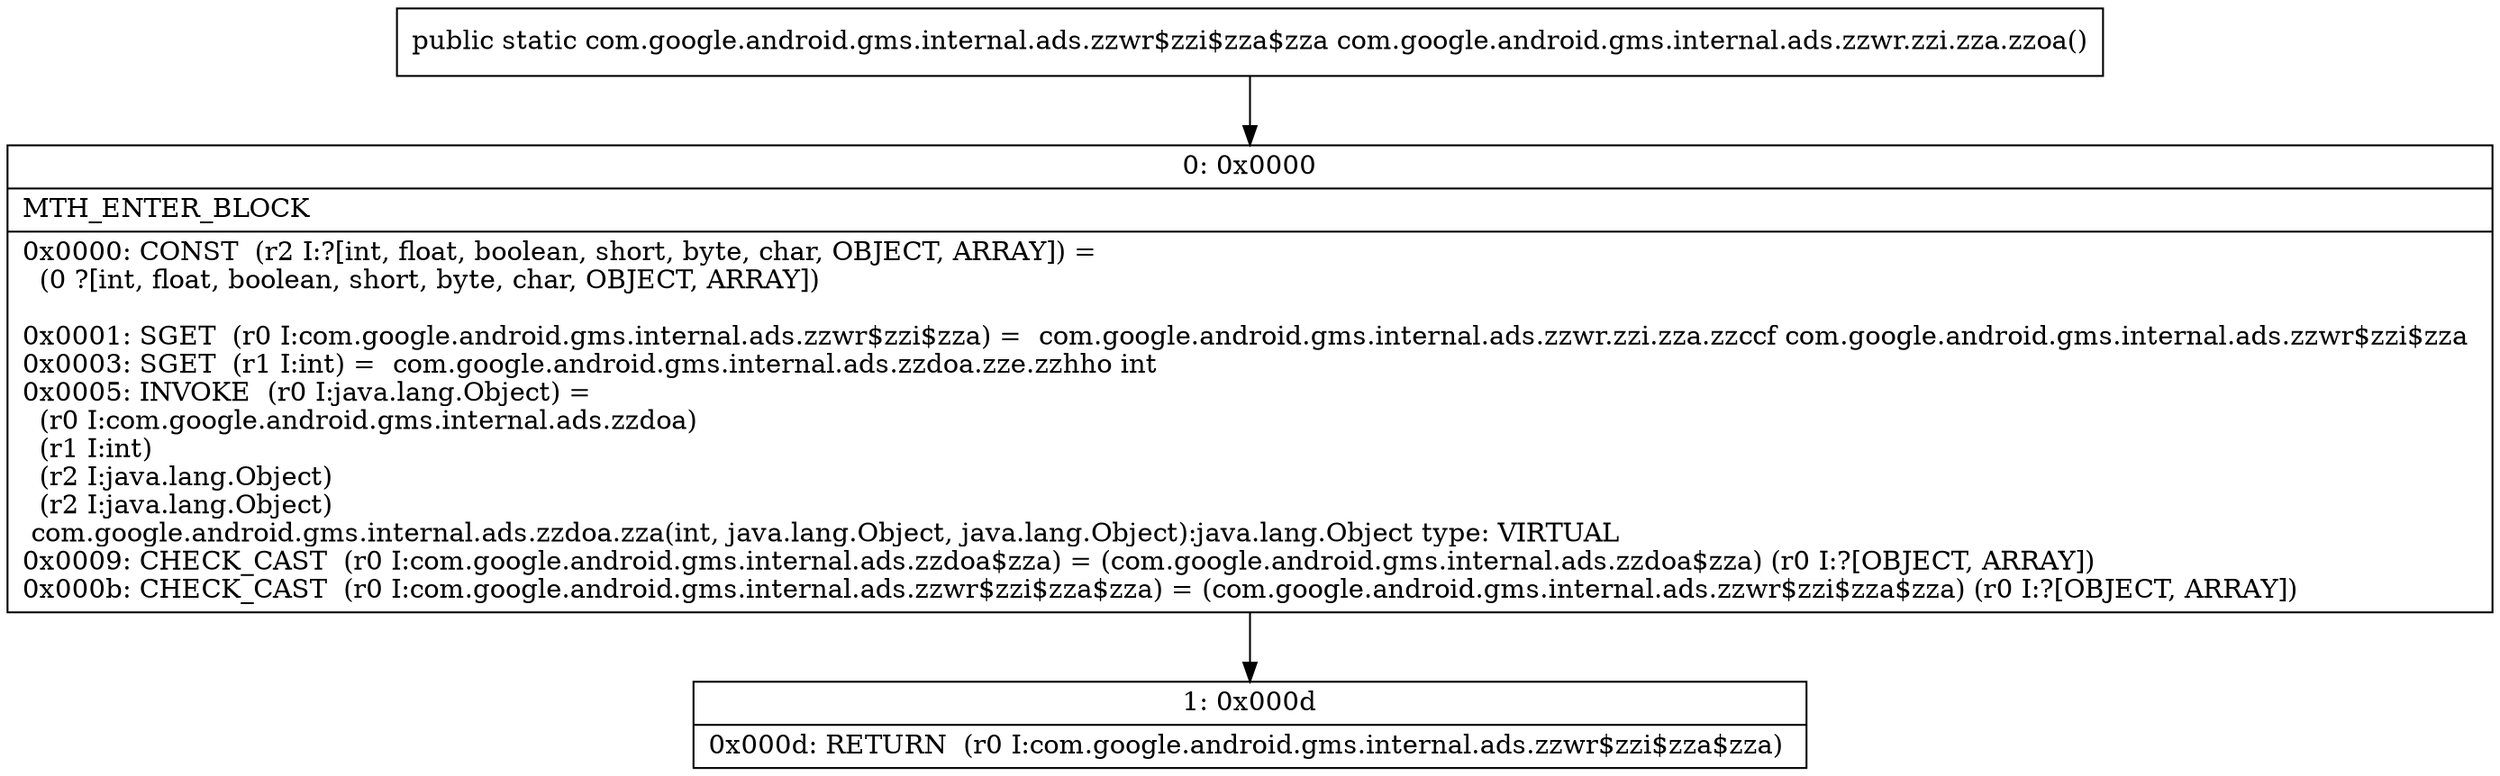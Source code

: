 digraph "CFG forcom.google.android.gms.internal.ads.zzwr.zzi.zza.zzoa()Lcom\/google\/android\/gms\/internal\/ads\/zzwr$zzi$zza$zza;" {
Node_0 [shape=record,label="{0\:\ 0x0000|MTH_ENTER_BLOCK\l|0x0000: CONST  (r2 I:?[int, float, boolean, short, byte, char, OBJECT, ARRAY]) = \l  (0 ?[int, float, boolean, short, byte, char, OBJECT, ARRAY])\l \l0x0001: SGET  (r0 I:com.google.android.gms.internal.ads.zzwr$zzi$zza) =  com.google.android.gms.internal.ads.zzwr.zzi.zza.zzccf com.google.android.gms.internal.ads.zzwr$zzi$zza \l0x0003: SGET  (r1 I:int) =  com.google.android.gms.internal.ads.zzdoa.zze.zzhho int \l0x0005: INVOKE  (r0 I:java.lang.Object) = \l  (r0 I:com.google.android.gms.internal.ads.zzdoa)\l  (r1 I:int)\l  (r2 I:java.lang.Object)\l  (r2 I:java.lang.Object)\l com.google.android.gms.internal.ads.zzdoa.zza(int, java.lang.Object, java.lang.Object):java.lang.Object type: VIRTUAL \l0x0009: CHECK_CAST  (r0 I:com.google.android.gms.internal.ads.zzdoa$zza) = (com.google.android.gms.internal.ads.zzdoa$zza) (r0 I:?[OBJECT, ARRAY]) \l0x000b: CHECK_CAST  (r0 I:com.google.android.gms.internal.ads.zzwr$zzi$zza$zza) = (com.google.android.gms.internal.ads.zzwr$zzi$zza$zza) (r0 I:?[OBJECT, ARRAY]) \l}"];
Node_1 [shape=record,label="{1\:\ 0x000d|0x000d: RETURN  (r0 I:com.google.android.gms.internal.ads.zzwr$zzi$zza$zza) \l}"];
MethodNode[shape=record,label="{public static com.google.android.gms.internal.ads.zzwr$zzi$zza$zza com.google.android.gms.internal.ads.zzwr.zzi.zza.zzoa() }"];
MethodNode -> Node_0;
Node_0 -> Node_1;
}

